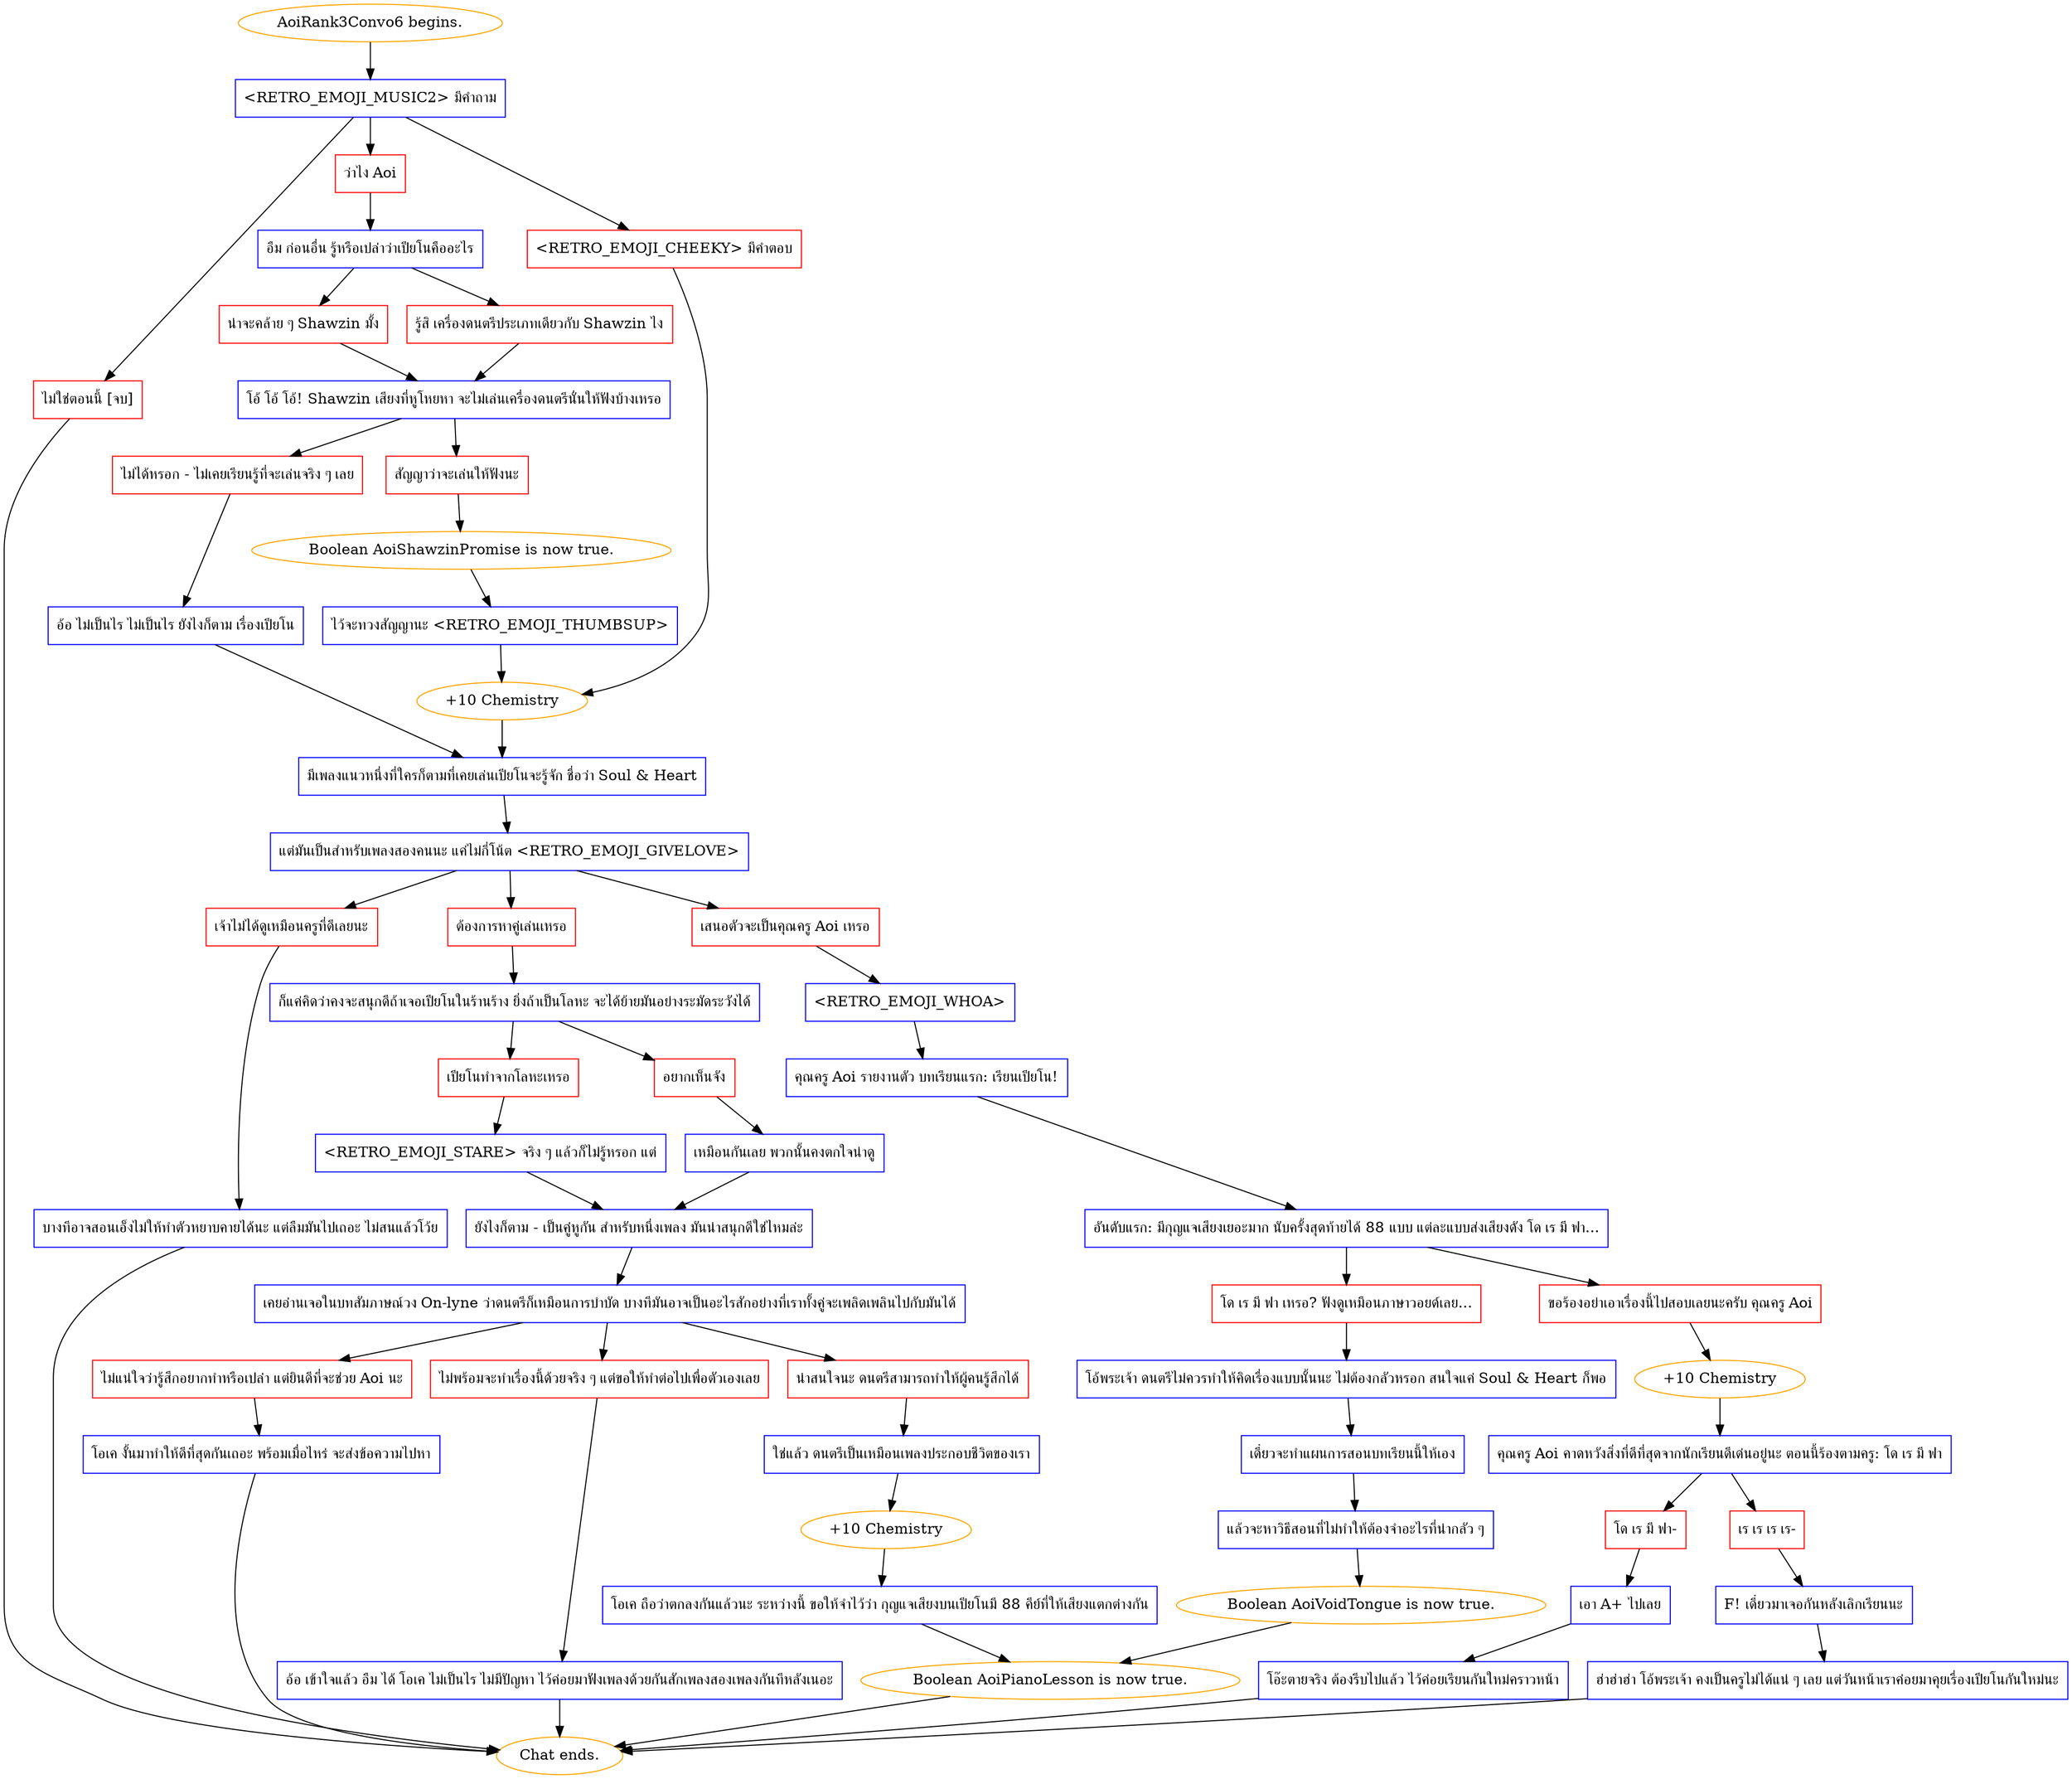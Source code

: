 digraph {
	"AoiRank3Convo6 begins." [color=orange];
		"AoiRank3Convo6 begins." -> j3418622004;
	j3418622004 [label="<RETRO_EMOJI_MUSIC2> มีคำถาม",shape=box,color=blue];
		j3418622004 -> j3014964344;
		j3418622004 -> j3693409195;
		j3418622004 -> j2449897078;
	j3014964344 [label="<RETRO_EMOJI_CHEEKY> มีคำตอบ",shape=box,color=red];
		j3014964344 -> j2911293328;
	j3693409195 [label="ว่าไง Aoi",shape=box,color=red];
		j3693409195 -> j610802315;
	j2449897078 [label="ไม่ใช่ตอนนี้ [จบ]",shape=box,color=red];
		j2449897078 -> "Chat ends.";
	j2911293328 [label="+10 Chemistry",color=orange];
		j2911293328 -> j12226208;
	j610802315 [label="อืม ก่อนอื่น รู้หรือเปล่าว่าเปียโนคืออะไร",shape=box,color=blue];
		j610802315 -> j31586649;
		j610802315 -> j2429485128;
	"Chat ends." [color=orange];
	j12226208 [label="มีเพลงแนวหนึ่งที่ใครก็ตามที่เคยเล่นเปียโนจะรู้จัก ชื่อว่า Soul & Heart",shape=box,color=blue];
		j12226208 -> j1296023937;
	j31586649 [label="น่าจะคล้าย ๆ Shawzin มั้ง",shape=box,color=red];
		j31586649 -> j1234346720;
	j2429485128 [label="รู้สิ เครื่องดนตรีประเภทเดียวกับ Shawzin ไง",shape=box,color=red];
		j2429485128 -> j1234346720;
	j1296023937 [label="แต่มันเป็นสำหรับเพลงสองคนนะ แค่ไม่กี่โน้ต <RETRO_EMOJI_GIVELOVE>",shape=box,color=blue];
		j1296023937 -> j2192640937;
		j1296023937 -> j3962336577;
		j1296023937 -> j1165599711;
	j1234346720 [label="โอ้ โอ้ โอ้! Shawzin เสียงที่หูโหยหา จะไม่เล่นเครื่องดนตรีนั่นให้ฟังบ้างเหรอ",shape=box,color=blue];
		j1234346720 -> j1054139700;
		j1234346720 -> j1104884595;
	j2192640937 [label="ต้องการหาคู่เล่นเหรอ",shape=box,color=red];
		j2192640937 -> j3107829457;
	j3962336577 [label="เสนอตัวจะเป็นคุณครู Aoi เหรอ",shape=box,color=red];
		j3962336577 -> j1904022723;
	j1165599711 [label="เจ้าไม่ได้ดูเหมือนครูที่ดีเลยนะ",shape=box,color=red];
		j1165599711 -> j520756671;
	j1054139700 [label="สัญญาว่าจะเล่นให้ฟังนะ",shape=box,color=red];
		j1054139700 -> j295363199;
	j1104884595 [label="ไม่ได้หรอก - ไม่เคยเรียนรู้ที่จะเล่นจริง ๆ เลย",shape=box,color=red];
		j1104884595 -> j1780268986;
	j3107829457 [label="ก็แค่คิดว่าคงจะสนุกดีถ้าเจอเปียโนในร้านร้าง ยิ่งถ้าเป็นโลหะ จะได้ย้ายมันอย่างระมัดระวังได้",shape=box,color=blue];
		j3107829457 -> j1037523814;
		j3107829457 -> j668095283;
	j1904022723 [label="<RETRO_EMOJI_WHOA>",shape=box,color=blue];
		j1904022723 -> j3439659135;
	j520756671 [label="บางทีอาจสอนเอ็งไม่ให้ทำตัวหยาบคายได้นะ แต่ลืมมันไปเถอะ ไม่สนแล้วโว้ย",shape=box,color=blue];
		j520756671 -> "Chat ends.";
	j295363199 [label="Boolean AoiShawzinPromise is now true.",color=orange];
		j295363199 -> j3482735085;
	j1780268986 [label="อ้อ ไม่เป็นไร ไม่เป็นไร ยังไงก็ตาม เรื่องเปียโน",shape=box,color=blue];
		j1780268986 -> j12226208;
	j1037523814 [label="เปียโนทำจากโลหะเหรอ",shape=box,color=red];
		j1037523814 -> j877567869;
	j668095283 [label="อยากเห็นจัง",shape=box,color=red];
		j668095283 -> j259489523;
	j3439659135 [label="คุณครู Aoi รายงานตัว บทเรียนแรก: เรียนเปียโน!",shape=box,color=blue];
		j3439659135 -> j1276785906;
	j3482735085 [label="ไว้จะทวงสัญญานะ <RETRO_EMOJI_THUMBSUP>",shape=box,color=blue];
		j3482735085 -> j2911293328;
	j877567869 [label="<RETRO_EMOJI_STARE> จริง ๆ แล้วก็ไม่รู้หรอก แต่",shape=box,color=blue];
		j877567869 -> j3147341327;
	j259489523 [label="เหมือนกันเลย พวกนั้นคงตกใจน่าดู",shape=box,color=blue];
		j259489523 -> j3147341327;
	j1276785906 [label="อันดับแรก: มีกุญแจเสียงเยอะมาก นับครั้งสุดท้ายได้ 88 แบบ แต่ละแบบส่งเสียงดัง โด เร มี ฟา...",shape=box,color=blue];
		j1276785906 -> j3942930805;
		j1276785906 -> j3791686941;
	j3147341327 [label="ยังไงก็ตาม - เป็นคู่หูกัน สำหรับหนึ่งเพลง มันน่าสนุกดีใช่ไหมล่ะ",shape=box,color=blue];
		j3147341327 -> j2969603658;
	j3942930805 [label="โด เร มี ฟา เหรอ? ฟังดูเหมือนภาษาวอยด์เลย...",shape=box,color=red];
		j3942930805 -> j3403815888;
	j3791686941 [label="ขอร้องอย่าเอาเรื่องนี้ไปสอบเลยนะครับ คุณครู Aoi",shape=box,color=red];
		j3791686941 -> j990126933;
	j2969603658 [label="เคยอ่านเจอในบทสัมภาษณ์วง On-lyne ว่าดนตรีก็เหมือนการบำบัด บางทีมันอาจเป็นอะไรสักอย่างที่เราทั้งคู่จะเพลิดเพลินไปกับมันได้",shape=box,color=blue];
		j2969603658 -> j2115188307;
		j2969603658 -> j1520810493;
		j2969603658 -> j2555740140;
	j3403815888 [label="โอ้พระเจ้า ดนตรีไม่ควรทำให้คิดเรื่องแบบนั้นนะ ไม่ต้องกลัวหรอก สนใจแค่ Soul & Heart ก็พอ",shape=box,color=blue];
		j3403815888 -> j3012413431;
	j990126933 [label="+10 Chemistry",color=orange];
		j990126933 -> j3411379585;
	j2115188307 [label="ไม่พร้อมจะทำเรื่องนี้ด้วยจริง ๆ แต่ขอให้ทำต่อไปเพื่อตัวเองเลย",shape=box,color=red];
		j2115188307 -> j3500129802;
	j1520810493 [label="น่าสนใจนะ ดนตรีสามารถทำให้ผู้คนรู้สึกได้",shape=box,color=red];
		j1520810493 -> j4002906083;
	j2555740140 [label="ไม่แน่ใจว่ารู้สึกอยากทำหรือเปล่า แต่ยินดีที่จะช่วย Aoi นะ",shape=box,color=red];
		j2555740140 -> j1757735196;
	j3012413431 [label="เดี๋ยวจะทำแผนการสอนบทเรียนนี้ให้เอง",shape=box,color=blue];
		j3012413431 -> j3219789148;
	j3411379585 [label="คุณครู Aoi คาดหวังสิ่งที่ดีที่สุดจากนักเรียนดีเด่นอยู่นะ ตอนนี้ร้องตามครู: โด เร มี ฟา",shape=box,color=blue];
		j3411379585 -> j2846890383;
		j3411379585 -> j1788809369;
	j3500129802 [label="อ้อ เข้าใจแล้ว อืม ได้ โอเค ไม่เป็นไร ไม่มีปัญหา ไว้ค่อยมาฟังเพลงด้วยกันสักเพลงสองเพลงกันทีหลังเนอะ",shape=box,color=blue];
		j3500129802 -> "Chat ends.";
	j4002906083 [label="ใช่แล้ว ดนตรีเป็นเหมือนเพลงประกอบชีวิตของเรา",shape=box,color=blue];
		j4002906083 -> j1702359899;
	j1757735196 [label="โอเค งั้นมาทำให้ดีที่สุดกันเถอะ พร้อมเมื่อไหร่ จะส่งข้อความไปหา",shape=box,color=blue];
		j1757735196 -> "Chat ends.";
	j3219789148 [label="แล้วจะหาวิธีสอนที่ไม่ทำให้ต้องจำอะไรที่น่ากลัว ๆ",shape=box,color=blue];
		j3219789148 -> j1862575777;
	j2846890383 [label="โด เร มี ฟา-",shape=box,color=red];
		j2846890383 -> j1844414987;
	j1788809369 [label="เร เร เร เร-",shape=box,color=red];
		j1788809369 -> j1513609133;
	j1702359899 [label="+10 Chemistry",color=orange];
		j1702359899 -> j1272733627;
	j1862575777 [label="Boolean AoiVoidTongue is now true.",color=orange];
		j1862575777 -> j553992355;
	j1844414987 [label="เอา A+ ไปเลย",shape=box,color=blue];
		j1844414987 -> j511448330;
	j1513609133 [label="F! เดี๋ยวมาเจอกันหลังเลิกเรียนนะ",shape=box,color=blue];
		j1513609133 -> j3963796244;
	j1272733627 [label="โอเค ถือว่าตกลงกันแล้วนะ ระหว่างนี้ ขอให้จำไว้ว่า กุญแจเสียงบนเปียโนมี 88 คีย์ที่ให้เสียงแตกต่างกัน",shape=box,color=blue];
		j1272733627 -> j553992355;
	j553992355 [label="Boolean AoiPianoLesson is now true.",color=orange];
		j553992355 -> "Chat ends.";
	j511448330 [label="โอ๊ะตายจริง ต้องรีบไปแล้ว ไว้ค่อยเรียนกันใหม่คราวหน้า",shape=box,color=blue];
		j511448330 -> "Chat ends.";
	j3963796244 [label="ฮ่าฮ่าฮ่า โอ้พระเจ้า คงเป็นครูไม่ได้แน่ ๆ เลย แต่วันหน้าเราค่อยมาคุยเรื่องเปียโนกันใหม่นะ",shape=box,color=blue];
		j3963796244 -> "Chat ends.";
}